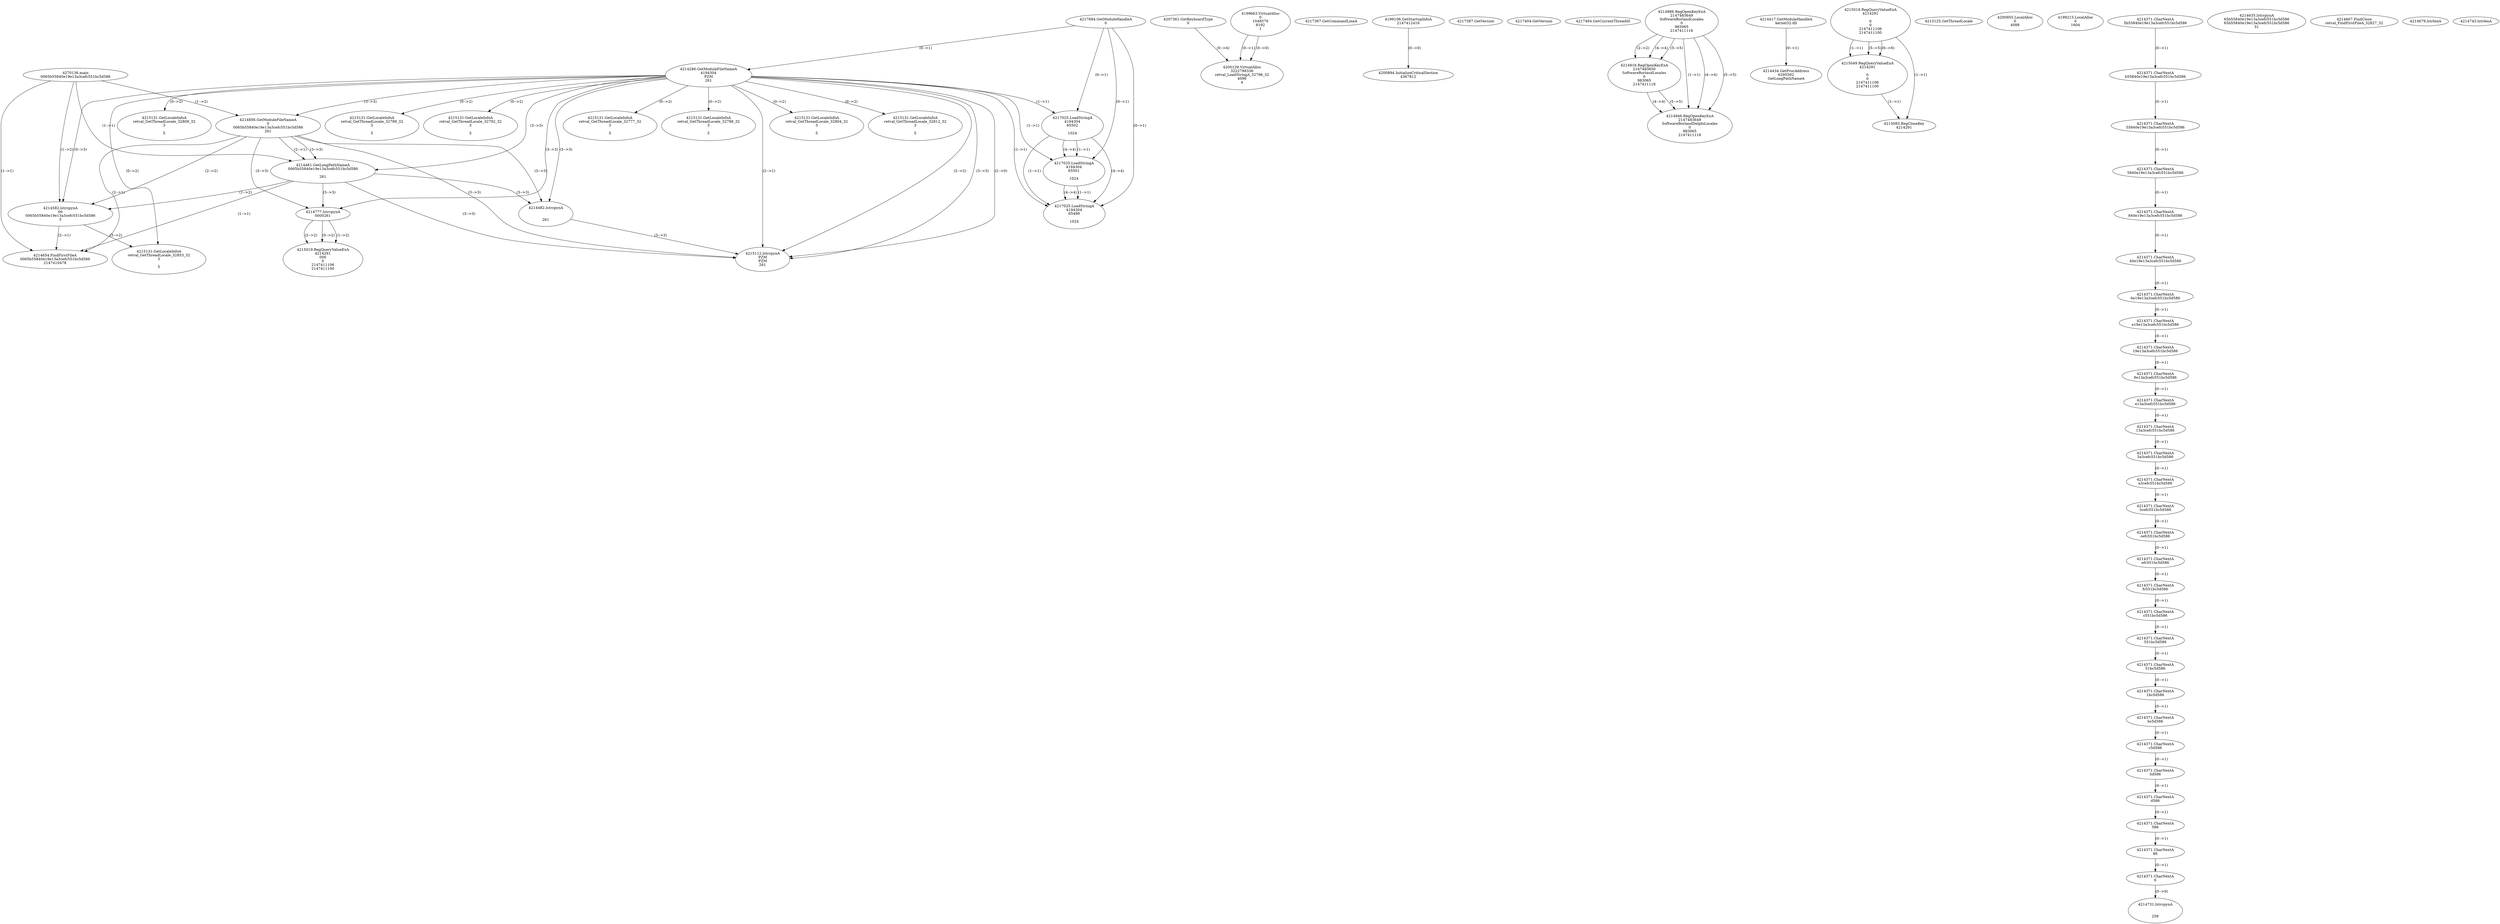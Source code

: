 // Global SCDG with merge call
digraph {
	0 [label="4270136.main
0065b55840e19e13a3cefc551bc5d586"]
	1 [label="4217684.GetModuleHandleA
0"]
	2 [label="4207361.GetKeyboardType
0"]
	3 [label="4217367.GetCommandLineA
"]
	4 [label="4199106.GetStartupInfoA
2147412416"]
	5 [label="4217387.GetVersion
"]
	6 [label="4217404.GetVersion
"]
	7 [label="4217464.GetCurrentThreadId
"]
	8 [label="4214286.GetModuleFileNameA
4194304
PZM
261"]
	1 -> 8 [label="(0-->1)"]
	9 [label="4214856.GetModuleFileNameA
0
0065b55840e19e13a3cefc551bc5d586
261"]
	0 -> 9 [label="(1-->2)"]
	8 -> 9 [label="(3-->3)"]
	10 [label="4214886.RegOpenKeyExA
2147483649
Software\Borland\Locales
0
983065
2147411116"]
	11 [label="4214916.RegOpenKeyExA
2147483650
Software\Borland\Locales
0
983065
2147411116"]
	10 -> 11 [label="(2-->2)"]
	10 -> 11 [label="(4-->4)"]
	10 -> 11 [label="(5-->5)"]
	12 [label="4214946.RegOpenKeyExA
2147483649
Software\Borland\Delphi\Locales
0
983065
2147411116"]
	10 -> 12 [label="(1-->1)"]
	10 -> 12 [label="(4-->4)"]
	11 -> 12 [label="(4-->4)"]
	10 -> 12 [label="(5-->5)"]
	11 -> 12 [label="(5-->5)"]
	13 [label="4214417.GetModuleHandleA
kernel32.dll"]
	14 [label="4214434.GetProcAddress
6295592
GetLongPathNameA"]
	13 -> 14 [label="(0-->1)"]
	15 [label="4214461.GetLongPathNameA
0065b55840e19e13a3cefc551bc5d586

261"]
	0 -> 15 [label="(1-->1)"]
	9 -> 15 [label="(2-->1)"]
	8 -> 15 [label="(3-->3)"]
	9 -> 15 [label="(3-->3)"]
	16 [label="4214482.lstrcpynA


261"]
	8 -> 16 [label="(3-->3)"]
	9 -> 16 [label="(3-->3)"]
	15 -> 16 [label="(3-->3)"]
	17 [label="4215019.RegQueryValueExA
4214291

0
0
2147411106
2147411100"]
	18 [label="4215049.RegQueryValueExA
4214291

0
0
2147411106
2147411100"]
	17 -> 18 [label="(1-->1)"]
	17 -> 18 [label="(5-->5)"]
	17 -> 18 [label="(6-->6)"]
	19 [label="4215083.RegCloseKey
4214291"]
	17 -> 19 [label="(1-->1)"]
	18 -> 19 [label="(1-->1)"]
	20 [label="4215112.lstrcpynA
PZM
PZM
261"]
	8 -> 20 [label="(2-->1)"]
	8 -> 20 [label="(2-->2)"]
	8 -> 20 [label="(3-->3)"]
	9 -> 20 [label="(3-->3)"]
	15 -> 20 [label="(3-->3)"]
	16 -> 20 [label="(3-->3)"]
	8 -> 20 [label="(2-->0)"]
	21 [label="4215125.GetThreadLocale
"]
	22 [label="4215131.GetLocaleInfoA
retval_GetThreadLocale_32809_32
3

5"]
	8 -> 22 [label="(0-->2)"]
	23 [label="4217025.LoadStringA
4194304
65502

1024"]
	1 -> 23 [label="(0-->1)"]
	8 -> 23 [label="(1-->1)"]
	24 [label="4215131.GetLocaleInfoA
retval_GetThreadLocale_32789_32
3

5"]
	8 -> 24 [label="(0-->2)"]
	25 [label="4217025.LoadStringA
4194304
65501

1024"]
	1 -> 25 [label="(0-->1)"]
	8 -> 25 [label="(1-->1)"]
	23 -> 25 [label="(1-->1)"]
	23 -> 25 [label="(4-->4)"]
	26 [label="4200894.InitializeCriticalSection
4367812"]
	4 -> 26 [label="(0-->0)"]
	27 [label="4200955.LocalAlloc
0
4088"]
	28 [label="4215131.GetLocaleInfoA
retval_GetThreadLocale_32792_32
3

5"]
	8 -> 28 [label="(0-->2)"]
	29 [label="4199663.VirtualAlloc
0
1048576
8192
1"]
	30 [label="4199215.LocalAlloc
0
1604"]
	31 [label="4200129.VirtualAlloc
3222798336
retval_LoadStringA_32796_32
4096
4"]
	29 -> 31 [label="(0-->1)"]
	2 -> 31 [label="(0-->4)"]
	29 -> 31 [label="(0-->0)"]
	32 [label="4214582.lstrcpynA
00
0065b55840e19e13a3cefc551bc5d586
3"]
	0 -> 32 [label="(1-->2)"]
	9 -> 32 [label="(2-->2)"]
	15 -> 32 [label="(1-->2)"]
	8 -> 32 [label="(0-->3)"]
	33 [label="4214371.CharNextA
5b55840e19e13a3cefc551bc5d586"]
	34 [label="4214371.CharNextA
b55840e19e13a3cefc551bc5d586"]
	33 -> 34 [label="(0-->1)"]
	35 [label="4214371.CharNextA
55840e19e13a3cefc551bc5d586"]
	34 -> 35 [label="(0-->1)"]
	36 [label="4214371.CharNextA
5840e19e13a3cefc551bc5d586"]
	35 -> 36 [label="(0-->1)"]
	37 [label="4214371.CharNextA
840e19e13a3cefc551bc5d586"]
	36 -> 37 [label="(0-->1)"]
	38 [label="4214371.CharNextA
40e19e13a3cefc551bc5d586"]
	37 -> 38 [label="(0-->1)"]
	39 [label="4214371.CharNextA
0e19e13a3cefc551bc5d586"]
	38 -> 39 [label="(0-->1)"]
	40 [label="4214371.CharNextA
e19e13a3cefc551bc5d586"]
	39 -> 40 [label="(0-->1)"]
	41 [label="4214371.CharNextA
19e13a3cefc551bc5d586"]
	40 -> 41 [label="(0-->1)"]
	42 [label="4214371.CharNextA
9e13a3cefc551bc5d586"]
	41 -> 42 [label="(0-->1)"]
	43 [label="4214371.CharNextA
e13a3cefc551bc5d586"]
	42 -> 43 [label="(0-->1)"]
	44 [label="4214371.CharNextA
13a3cefc551bc5d586"]
	43 -> 44 [label="(0-->1)"]
	45 [label="4214371.CharNextA
3a3cefc551bc5d586"]
	44 -> 45 [label="(0-->1)"]
	46 [label="4214371.CharNextA
a3cefc551bc5d586"]
	45 -> 46 [label="(0-->1)"]
	47 [label="4214371.CharNextA
3cefc551bc5d586"]
	46 -> 47 [label="(0-->1)"]
	48 [label="4214371.CharNextA
cefc551bc5d586"]
	47 -> 48 [label="(0-->1)"]
	49 [label="4214371.CharNextA
efc551bc5d586"]
	48 -> 49 [label="(0-->1)"]
	50 [label="4214371.CharNextA
fc551bc5d586"]
	49 -> 50 [label="(0-->1)"]
	51 [label="4214371.CharNextA
c551bc5d586"]
	50 -> 51 [label="(0-->1)"]
	52 [label="4214371.CharNextA
551bc5d586"]
	51 -> 52 [label="(0-->1)"]
	53 [label="4214371.CharNextA
51bc5d586"]
	52 -> 53 [label="(0-->1)"]
	54 [label="4214371.CharNextA
1bc5d586"]
	53 -> 54 [label="(0-->1)"]
	55 [label="4214371.CharNextA
bc5d586"]
	54 -> 55 [label="(0-->1)"]
	56 [label="4214371.CharNextA
c5d586"]
	55 -> 56 [label="(0-->1)"]
	57 [label="4214371.CharNextA
5d586"]
	56 -> 57 [label="(0-->1)"]
	58 [label="4214371.CharNextA
d586"]
	57 -> 58 [label="(0-->1)"]
	59 [label="4214371.CharNextA
586"]
	58 -> 59 [label="(0-->1)"]
	60 [label="4214371.CharNextA
86"]
	59 -> 60 [label="(0-->1)"]
	61 [label="4214371.CharNextA
6"]
	60 -> 61 [label="(0-->1)"]
	62 [label="4214635.lstrcpynA
65b55840e19e13a3cefc551bc5d586
65b55840e19e13a3cefc551bc5d586
31"]
	63 [label="4214654.FindFirstFileA
0065b55840e19e13a3cefc551bc5d586
2147410478"]
	0 -> 63 [label="(1-->1)"]
	9 -> 63 [label="(2-->1)"]
	15 -> 63 [label="(1-->1)"]
	32 -> 63 [label="(2-->1)"]
	64 [label="4214667.FindClose
retval_FindFirstFileA_32827_32"]
	65 [label="4214679.lstrlenA
"]
	66 [label="4214731.lstrcpynA


258"]
	61 -> 66 [label="(0-->0)"]
	67 [label="4214743.lstrlenA
"]
	68 [label="4214777.lstrcpynA
00\
00\
261"]
	8 -> 68 [label="(3-->3)"]
	9 -> 68 [label="(3-->3)"]
	15 -> 68 [label="(3-->3)"]
	69 [label="4215019.RegQueryValueExA
4214291
00\
0
0
2147411106
2147411100"]
	68 -> 69 [label="(1-->2)"]
	68 -> 69 [label="(2-->2)"]
	68 -> 69 [label="(0-->2)"]
	70 [label="4215131.GetLocaleInfoA
retval_GetThreadLocale_32853_32
3

5"]
	8 -> 70 [label="(0-->2)"]
	32 -> 70 [label="(3-->2)"]
	71 [label="4217025.LoadStringA
4194304
65499

1024"]
	1 -> 71 [label="(0-->1)"]
	8 -> 71 [label="(1-->1)"]
	23 -> 71 [label="(1-->1)"]
	25 -> 71 [label="(1-->1)"]
	23 -> 71 [label="(4-->4)"]
	25 -> 71 [label="(4-->4)"]
	72 [label="4215131.GetLocaleInfoA
retval_GetThreadLocale_32777_32
3

5"]
	8 -> 72 [label="(0-->2)"]
	73 [label="4215131.GetLocaleInfoA
retval_GetThreadLocale_32788_32
3

5"]
	8 -> 73 [label="(0-->2)"]
	74 [label="4215131.GetLocaleInfoA
retval_GetThreadLocale_32804_32
3

5"]
	8 -> 74 [label="(0-->2)"]
	75 [label="4215131.GetLocaleInfoA
retval_GetThreadLocale_32812_32
3

5"]
	8 -> 75 [label="(0-->2)"]
}
